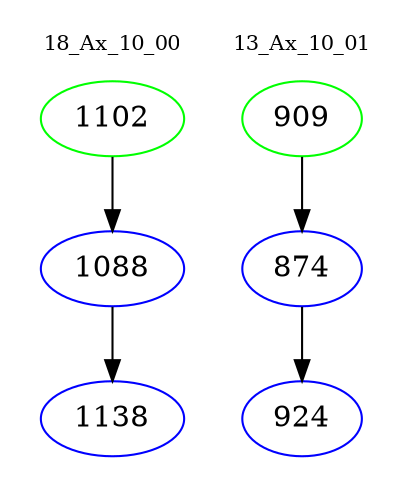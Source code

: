 digraph{
subgraph cluster_0 {
color = white
label = "18_Ax_10_00";
fontsize=10;
T0_1102 [label="1102", color="green"]
T0_1102 -> T0_1088 [color="black"]
T0_1088 [label="1088", color="blue"]
T0_1088 -> T0_1138 [color="black"]
T0_1138 [label="1138", color="blue"]
}
subgraph cluster_1 {
color = white
label = "13_Ax_10_01";
fontsize=10;
T1_909 [label="909", color="green"]
T1_909 -> T1_874 [color="black"]
T1_874 [label="874", color="blue"]
T1_874 -> T1_924 [color="black"]
T1_924 [label="924", color="blue"]
}
}
